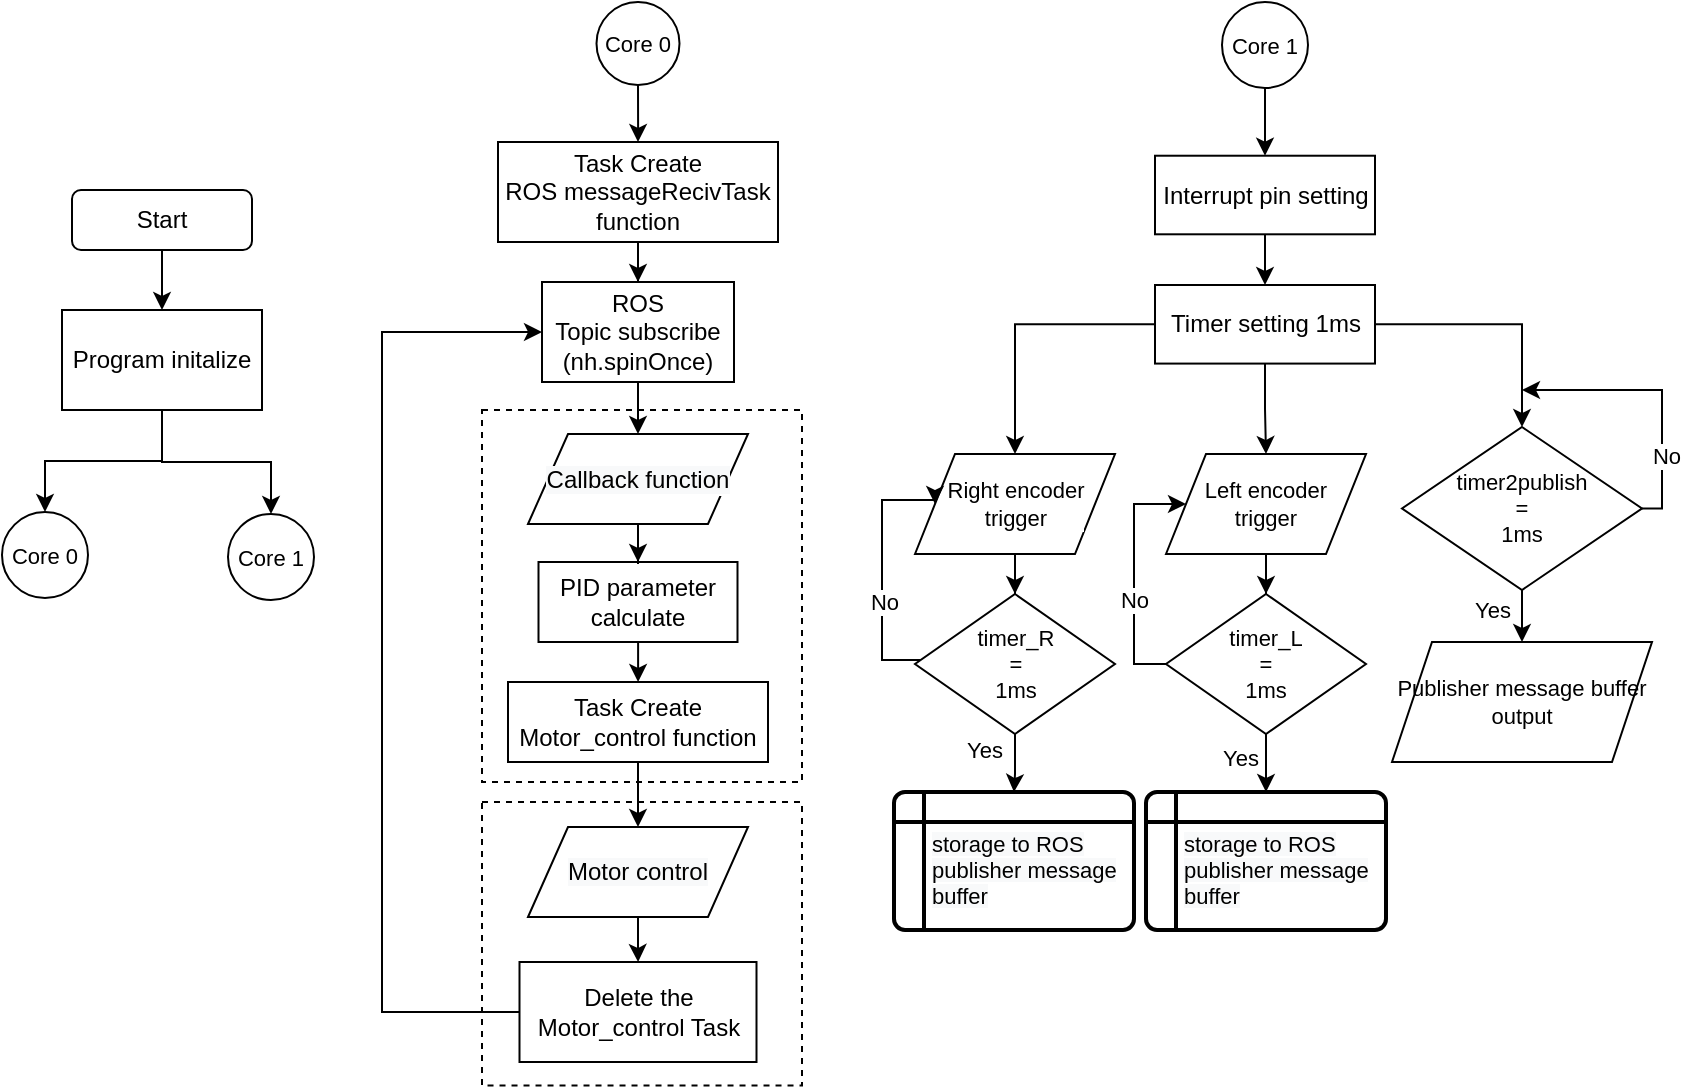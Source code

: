 <mxfile version="20.6.0" type="device"><diagram id="C5RBs43oDa-KdzZeNtuy" name="Page-1"><mxGraphModel dx="1098" dy="655" grid="1" gridSize="10" guides="1" tooltips="1" connect="1" arrows="1" fold="1" page="1" pageScale="1" pageWidth="1169" pageHeight="827" math="0" shadow="0"><root><mxCell id="WIyWlLk6GJQsqaUBKTNV-0"/><mxCell id="WIyWlLk6GJQsqaUBKTNV-1" parent="WIyWlLk6GJQsqaUBKTNV-0"/><mxCell id="tFpptPr6bqfpxgVU2TiE-47" value="" style="rounded=0;whiteSpace=wrap;html=1;fontSize=13;dashed=1;" vertex="1" parent="WIyWlLk6GJQsqaUBKTNV-1"><mxGeometry x="280" y="516" width="160" height="141.76" as="geometry"/></mxCell><mxCell id="tFpptPr6bqfpxgVU2TiE-21" value="" style="rounded=0;whiteSpace=wrap;html=1;fontSize=13;dashed=1;" vertex="1" parent="WIyWlLk6GJQsqaUBKTNV-1"><mxGeometry x="280" y="320" width="160" height="186" as="geometry"/></mxCell><mxCell id="tFpptPr6bqfpxgVU2TiE-1" style="edgeStyle=orthogonalEdgeStyle;rounded=0;orthogonalLoop=1;jettySize=auto;html=1;entryX=0.5;entryY=0;entryDx=0;entryDy=0;" edge="1" parent="WIyWlLk6GJQsqaUBKTNV-1" source="WIyWlLk6GJQsqaUBKTNV-3" target="tFpptPr6bqfpxgVU2TiE-0"><mxGeometry relative="1" as="geometry"/></mxCell><mxCell id="WIyWlLk6GJQsqaUBKTNV-3" value="Start" style="rounded=1;whiteSpace=wrap;html=1;fontSize=12;glass=0;strokeWidth=1;shadow=0;" parent="WIyWlLk6GJQsqaUBKTNV-1" vertex="1"><mxGeometry x="75" y="210" width="90" height="30" as="geometry"/></mxCell><mxCell id="tFpptPr6bqfpxgVU2TiE-51" style="edgeStyle=orthogonalEdgeStyle;rounded=0;orthogonalLoop=1;jettySize=auto;html=1;entryX=0.5;entryY=0;entryDx=0;entryDy=0;fontSize=11;fontColor=#000000;" edge="1" parent="WIyWlLk6GJQsqaUBKTNV-1" source="tFpptPr6bqfpxgVU2TiE-0" target="tFpptPr6bqfpxgVU2TiE-49"><mxGeometry relative="1" as="geometry"/></mxCell><mxCell id="tFpptPr6bqfpxgVU2TiE-55" style="edgeStyle=orthogonalEdgeStyle;rounded=0;orthogonalLoop=1;jettySize=auto;html=1;entryX=0.5;entryY=0;entryDx=0;entryDy=0;fontSize=11;fontColor=#000000;" edge="1" parent="WIyWlLk6GJQsqaUBKTNV-1" source="tFpptPr6bqfpxgVU2TiE-0" target="tFpptPr6bqfpxgVU2TiE-54"><mxGeometry relative="1" as="geometry"/></mxCell><mxCell id="tFpptPr6bqfpxgVU2TiE-0" value="Program initalize" style="rounded=0;whiteSpace=wrap;html=1;" vertex="1" parent="WIyWlLk6GJQsqaUBKTNV-1"><mxGeometry x="70" y="270" width="100" height="50" as="geometry"/></mxCell><mxCell id="tFpptPr6bqfpxgVU2TiE-33" style="edgeStyle=orthogonalEdgeStyle;rounded=0;orthogonalLoop=1;jettySize=auto;html=1;entryX=0.5;entryY=0;entryDx=0;entryDy=0;fontSize=11;fontColor=#000000;" edge="1" parent="WIyWlLk6GJQsqaUBKTNV-1" source="tFpptPr6bqfpxgVU2TiE-3" target="tFpptPr6bqfpxgVU2TiE-27"><mxGeometry relative="1" as="geometry"/></mxCell><mxCell id="tFpptPr6bqfpxgVU2TiE-3" value="ROS &lt;br&gt;Topic subscribe&lt;br&gt;(nh.spinOnce)" style="rounded=0;whiteSpace=wrap;html=1;" vertex="1" parent="WIyWlLk6GJQsqaUBKTNV-1"><mxGeometry x="310" y="256" width="96" height="50" as="geometry"/></mxCell><mxCell id="tFpptPr6bqfpxgVU2TiE-61" style="edgeStyle=orthogonalEdgeStyle;rounded=0;orthogonalLoop=1;jettySize=auto;html=1;entryX=0.5;entryY=0;entryDx=0;entryDy=0;fontSize=11;fontColor=#000000;" edge="1" parent="WIyWlLk6GJQsqaUBKTNV-1" source="tFpptPr6bqfpxgVU2TiE-10" target="tFpptPr6bqfpxgVU2TiE-58"><mxGeometry relative="1" as="geometry"/></mxCell><mxCell id="tFpptPr6bqfpxgVU2TiE-10" value="Task Create Motor_control function" style="rounded=0;whiteSpace=wrap;html=1;" vertex="1" parent="WIyWlLk6GJQsqaUBKTNV-1"><mxGeometry x="293" y="456" width="130" height="40" as="geometry"/></mxCell><mxCell id="tFpptPr6bqfpxgVU2TiE-20" style="edgeStyle=orthogonalEdgeStyle;rounded=0;orthogonalLoop=1;jettySize=auto;html=1;entryX=0.5;entryY=0;entryDx=0;entryDy=0;fontSize=13;" edge="1" parent="WIyWlLk6GJQsqaUBKTNV-1" source="tFpptPr6bqfpxgVU2TiE-14" target="tFpptPr6bqfpxgVU2TiE-10"><mxGeometry relative="1" as="geometry"/></mxCell><mxCell id="tFpptPr6bqfpxgVU2TiE-14" value="PID parameter calculate" style="rounded=0;whiteSpace=wrap;html=1;" vertex="1" parent="WIyWlLk6GJQsqaUBKTNV-1"><mxGeometry x="308.25" y="396" width="99.5" height="40" as="geometry"/></mxCell><mxCell id="tFpptPr6bqfpxgVU2TiE-39" style="edgeStyle=orthogonalEdgeStyle;rounded=0;orthogonalLoop=1;jettySize=auto;html=1;entryX=0.5;entryY=0;entryDx=0;entryDy=0;fontSize=11;fontColor=#000000;" edge="1" parent="WIyWlLk6GJQsqaUBKTNV-1" source="tFpptPr6bqfpxgVU2TiE-27" target="tFpptPr6bqfpxgVU2TiE-14"><mxGeometry relative="1" as="geometry"/></mxCell><mxCell id="tFpptPr6bqfpxgVU2TiE-27" value="&lt;span style=&quot;font-size: 12px; background-color: rgb(248, 249, 250);&quot;&gt;Callback function&lt;/span&gt;" style="shape=parallelogram;perimeter=parallelogramPerimeter;whiteSpace=wrap;html=1;fixedSize=1;labelBackgroundColor=#FFFFFF;fontSize=11;fontColor=#000000;" vertex="1" parent="WIyWlLk6GJQsqaUBKTNV-1"><mxGeometry x="303" y="332" width="110" height="45" as="geometry"/></mxCell><mxCell id="tFpptPr6bqfpxgVU2TiE-29" style="edgeStyle=orthogonalEdgeStyle;rounded=0;orthogonalLoop=1;jettySize=auto;html=1;entryX=0.5;entryY=0;entryDx=0;entryDy=0;fontSize=11;fontColor=#000000;" edge="1" parent="WIyWlLk6GJQsqaUBKTNV-1" source="tFpptPr6bqfpxgVU2TiE-28" target="tFpptPr6bqfpxgVU2TiE-3"><mxGeometry relative="1" as="geometry"/></mxCell><mxCell id="tFpptPr6bqfpxgVU2TiE-28" value="Task Create &lt;br&gt;ROS messageRecivTask function" style="rounded=0;whiteSpace=wrap;html=1;" vertex="1" parent="WIyWlLk6GJQsqaUBKTNV-1"><mxGeometry x="288" y="186" width="140" height="50" as="geometry"/></mxCell><mxCell id="tFpptPr6bqfpxgVU2TiE-45" style="edgeStyle=orthogonalEdgeStyle;rounded=0;orthogonalLoop=1;jettySize=auto;html=1;fontSize=11;fontColor=#000000;entryX=0;entryY=0.5;entryDx=0;entryDy=0;" edge="1" parent="WIyWlLk6GJQsqaUBKTNV-1" source="tFpptPr6bqfpxgVU2TiE-43" target="tFpptPr6bqfpxgVU2TiE-3"><mxGeometry relative="1" as="geometry"><mxPoint x="200" y="256" as="targetPoint"/><Array as="points"><mxPoint x="230" y="621.5"/><mxPoint x="230" y="281.5"/></Array></mxGeometry></mxCell><mxCell id="tFpptPr6bqfpxgVU2TiE-43" value="Delete the Motor_control Task" style="rounded=0;whiteSpace=wrap;html=1;" vertex="1" parent="WIyWlLk6GJQsqaUBKTNV-1"><mxGeometry x="298.75" y="596" width="118.5" height="50" as="geometry"/></mxCell><mxCell id="tFpptPr6bqfpxgVU2TiE-49" value="Core 0" style="ellipse;whiteSpace=wrap;html=1;aspect=fixed;labelBackgroundColor=#FFFFFF;fontSize=11;fontColor=#000000;" vertex="1" parent="WIyWlLk6GJQsqaUBKTNV-1"><mxGeometry x="40" y="371" width="43" height="43" as="geometry"/></mxCell><mxCell id="tFpptPr6bqfpxgVU2TiE-53" style="edgeStyle=orthogonalEdgeStyle;rounded=0;orthogonalLoop=1;jettySize=auto;html=1;entryX=0.5;entryY=0;entryDx=0;entryDy=0;fontSize=11;fontColor=#000000;" edge="1" parent="WIyWlLk6GJQsqaUBKTNV-1" source="tFpptPr6bqfpxgVU2TiE-52" target="tFpptPr6bqfpxgVU2TiE-28"><mxGeometry relative="1" as="geometry"/></mxCell><mxCell id="tFpptPr6bqfpxgVU2TiE-52" value="Core 0" style="ellipse;whiteSpace=wrap;html=1;aspect=fixed;labelBackgroundColor=#FFFFFF;fontSize=11;fontColor=#000000;" vertex="1" parent="WIyWlLk6GJQsqaUBKTNV-1"><mxGeometry x="337.25" y="116" width="41.5" height="41.5" as="geometry"/></mxCell><mxCell id="tFpptPr6bqfpxgVU2TiE-54" value="Core 1" style="ellipse;whiteSpace=wrap;html=1;aspect=fixed;labelBackgroundColor=#FFFFFF;fontSize=11;fontColor=#000000;" vertex="1" parent="WIyWlLk6GJQsqaUBKTNV-1"><mxGeometry x="153" y="372" width="43" height="43" as="geometry"/></mxCell><mxCell id="tFpptPr6bqfpxgVU2TiE-65" style="edgeStyle=orthogonalEdgeStyle;rounded=0;orthogonalLoop=1;jettySize=auto;html=1;entryX=0.5;entryY=0;entryDx=0;entryDy=0;fontSize=11;fontColor=#000000;" edge="1" parent="WIyWlLk6GJQsqaUBKTNV-1" source="tFpptPr6bqfpxgVU2TiE-57" target="tFpptPr6bqfpxgVU2TiE-63"><mxGeometry relative="1" as="geometry"/></mxCell><mxCell id="tFpptPr6bqfpxgVU2TiE-57" value="Core 1" style="ellipse;whiteSpace=wrap;html=1;aspect=fixed;labelBackgroundColor=#FFFFFF;fontSize=11;fontColor=#000000;" vertex="1" parent="WIyWlLk6GJQsqaUBKTNV-1"><mxGeometry x="650" y="116" width="43" height="43" as="geometry"/></mxCell><mxCell id="tFpptPr6bqfpxgVU2TiE-62" style="edgeStyle=orthogonalEdgeStyle;rounded=0;orthogonalLoop=1;jettySize=auto;html=1;fontSize=11;fontColor=#000000;" edge="1" parent="WIyWlLk6GJQsqaUBKTNV-1" source="tFpptPr6bqfpxgVU2TiE-58" target="tFpptPr6bqfpxgVU2TiE-43"><mxGeometry relative="1" as="geometry"/></mxCell><mxCell id="tFpptPr6bqfpxgVU2TiE-58" value="&lt;span style=&quot;font-size: 12px; background-color: rgb(248, 249, 250);&quot;&gt;Motor control&lt;/span&gt;" style="shape=parallelogram;perimeter=parallelogramPerimeter;whiteSpace=wrap;html=1;fixedSize=1;labelBackgroundColor=#FFFFFF;fontSize=11;fontColor=#000000;" vertex="1" parent="WIyWlLk6GJQsqaUBKTNV-1"><mxGeometry x="303" y="528.5" width="110" height="45" as="geometry"/></mxCell><mxCell id="tFpptPr6bqfpxgVU2TiE-67" style="edgeStyle=orthogonalEdgeStyle;rounded=0;orthogonalLoop=1;jettySize=auto;html=1;entryX=0.5;entryY=0;entryDx=0;entryDy=0;fontSize=11;fontColor=#000000;" edge="1" parent="WIyWlLk6GJQsqaUBKTNV-1" source="tFpptPr6bqfpxgVU2TiE-63" target="tFpptPr6bqfpxgVU2TiE-66"><mxGeometry relative="1" as="geometry"/></mxCell><mxCell id="tFpptPr6bqfpxgVU2TiE-63" value="Interrupt pin setting" style="rounded=0;whiteSpace=wrap;html=1;" vertex="1" parent="WIyWlLk6GJQsqaUBKTNV-1"><mxGeometry x="616.5" y="192.86" width="110" height="39.29" as="geometry"/></mxCell><mxCell id="tFpptPr6bqfpxgVU2TiE-70" style="edgeStyle=orthogonalEdgeStyle;rounded=0;orthogonalLoop=1;jettySize=auto;html=1;fontSize=11;fontColor=#000000;" edge="1" parent="WIyWlLk6GJQsqaUBKTNV-1" source="tFpptPr6bqfpxgVU2TiE-66" target="tFpptPr6bqfpxgVU2TiE-68"><mxGeometry relative="1" as="geometry"/></mxCell><mxCell id="tFpptPr6bqfpxgVU2TiE-71" style="edgeStyle=orthogonalEdgeStyle;rounded=0;orthogonalLoop=1;jettySize=auto;html=1;fontSize=11;fontColor=#000000;" edge="1" parent="WIyWlLk6GJQsqaUBKTNV-1" source="tFpptPr6bqfpxgVU2TiE-66" target="tFpptPr6bqfpxgVU2TiE-69"><mxGeometry relative="1" as="geometry"/></mxCell><mxCell id="tFpptPr6bqfpxgVU2TiE-86" style="edgeStyle=orthogonalEdgeStyle;rounded=0;orthogonalLoop=1;jettySize=auto;html=1;fontSize=11;fontColor=#000000;" edge="1" parent="WIyWlLk6GJQsqaUBKTNV-1" source="tFpptPr6bqfpxgVU2TiE-66" target="tFpptPr6bqfpxgVU2TiE-85"><mxGeometry relative="1" as="geometry"/></mxCell><mxCell id="tFpptPr6bqfpxgVU2TiE-66" value="Timer setting 1ms" style="rounded=0;whiteSpace=wrap;html=1;" vertex="1" parent="WIyWlLk6GJQsqaUBKTNV-1"><mxGeometry x="616.5" y="257.5" width="110" height="39.29" as="geometry"/></mxCell><mxCell id="tFpptPr6bqfpxgVU2TiE-76" style="edgeStyle=orthogonalEdgeStyle;rounded=0;orthogonalLoop=1;jettySize=auto;html=1;entryX=0.5;entryY=0;entryDx=0;entryDy=0;fontSize=11;fontColor=#000000;" edge="1" parent="WIyWlLk6GJQsqaUBKTNV-1" source="tFpptPr6bqfpxgVU2TiE-68" target="tFpptPr6bqfpxgVU2TiE-72"><mxGeometry relative="1" as="geometry"/></mxCell><mxCell id="tFpptPr6bqfpxgVU2TiE-68" value="Right encoder &lt;br&gt;trigger" style="shape=parallelogram;perimeter=parallelogramPerimeter;whiteSpace=wrap;html=1;fixedSize=1;labelBackgroundColor=#FFFFFF;fontSize=11;fontColor=#000000;" vertex="1" parent="WIyWlLk6GJQsqaUBKTNV-1"><mxGeometry x="496.5" y="342" width="100" height="50" as="geometry"/></mxCell><mxCell id="tFpptPr6bqfpxgVU2TiE-75" style="edgeStyle=orthogonalEdgeStyle;rounded=0;orthogonalLoop=1;jettySize=auto;html=1;entryX=0.5;entryY=0;entryDx=0;entryDy=0;fontSize=11;fontColor=#000000;" edge="1" parent="WIyWlLk6GJQsqaUBKTNV-1" source="tFpptPr6bqfpxgVU2TiE-69" target="tFpptPr6bqfpxgVU2TiE-74"><mxGeometry relative="1" as="geometry"/></mxCell><mxCell id="tFpptPr6bqfpxgVU2TiE-69" value="Left encoder &lt;br&gt;trigger" style="shape=parallelogram;perimeter=parallelogramPerimeter;whiteSpace=wrap;html=1;fixedSize=1;labelBackgroundColor=#FFFFFF;fontSize=11;fontColor=#000000;" vertex="1" parent="WIyWlLk6GJQsqaUBKTNV-1"><mxGeometry x="622" y="342" width="100" height="50" as="geometry"/></mxCell><mxCell id="tFpptPr6bqfpxgVU2TiE-79" style="edgeStyle=orthogonalEdgeStyle;rounded=0;orthogonalLoop=1;jettySize=auto;html=1;fontSize=11;fontColor=#000000;entryX=0;entryY=0.5;entryDx=0;entryDy=0;" edge="1" parent="WIyWlLk6GJQsqaUBKTNV-1" source="tFpptPr6bqfpxgVU2TiE-72" target="tFpptPr6bqfpxgVU2TiE-68"><mxGeometry relative="1" as="geometry"><mxPoint x="480" y="350" as="targetPoint"/><Array as="points"><mxPoint x="480" y="445"/><mxPoint x="480" y="365"/></Array></mxGeometry></mxCell><mxCell id="tFpptPr6bqfpxgVU2TiE-81" value="No" style="edgeLabel;html=1;align=center;verticalAlign=middle;resizable=0;points=[];fontSize=11;fontColor=#000000;" vertex="1" connectable="0" parent="tFpptPr6bqfpxgVU2TiE-79"><mxGeometry x="-0.524" y="-1" relative="1" as="geometry"><mxPoint y="-18" as="offset"/></mxGeometry></mxCell><mxCell id="tFpptPr6bqfpxgVU2TiE-91" value="Yes" style="edgeStyle=orthogonalEdgeStyle;rounded=0;orthogonalLoop=1;jettySize=auto;html=1;fontSize=11;fontColor=#000000;" edge="1" parent="WIyWlLk6GJQsqaUBKTNV-1" source="tFpptPr6bqfpxgVU2TiE-72" target="tFpptPr6bqfpxgVU2TiE-89"><mxGeometry x="-0.458" y="-16" relative="1" as="geometry"><mxPoint as="offset"/></mxGeometry></mxCell><mxCell id="tFpptPr6bqfpxgVU2TiE-72" value="timer_R&lt;br&gt;=&lt;br&gt;1ms" style="rhombus;whiteSpace=wrap;html=1;labelBackgroundColor=none;fontSize=11;fontColor=#000000;" vertex="1" parent="WIyWlLk6GJQsqaUBKTNV-1"><mxGeometry x="496.5" y="412" width="100" height="70" as="geometry"/></mxCell><mxCell id="tFpptPr6bqfpxgVU2TiE-83" style="edgeStyle=orthogonalEdgeStyle;rounded=0;orthogonalLoop=1;jettySize=auto;html=1;fontSize=11;fontColor=#000000;entryX=0;entryY=0.5;entryDx=0;entryDy=0;" edge="1" parent="WIyWlLk6GJQsqaUBKTNV-1" source="tFpptPr6bqfpxgVU2TiE-74" target="tFpptPr6bqfpxgVU2TiE-69"><mxGeometry relative="1" as="geometry"><mxPoint x="620" y="360" as="targetPoint"/><Array as="points"><mxPoint x="606" y="447"/><mxPoint x="606" y="367"/></Array></mxGeometry></mxCell><mxCell id="tFpptPr6bqfpxgVU2TiE-84" value="No" style="edgeLabel;html=1;align=center;verticalAlign=middle;resizable=0;points=[];fontSize=11;fontColor=#000000;" vertex="1" connectable="0" parent="tFpptPr6bqfpxgVU2TiE-83"><mxGeometry x="-0.574" relative="1" as="geometry"><mxPoint y="-22" as="offset"/></mxGeometry></mxCell><mxCell id="tFpptPr6bqfpxgVU2TiE-94" style="edgeStyle=orthogonalEdgeStyle;rounded=0;orthogonalLoop=1;jettySize=auto;html=1;entryX=0.5;entryY=0;entryDx=0;entryDy=0;fontSize=11;fontColor=#000000;" edge="1" parent="WIyWlLk6GJQsqaUBKTNV-1" source="tFpptPr6bqfpxgVU2TiE-74" target="tFpptPr6bqfpxgVU2TiE-92"><mxGeometry relative="1" as="geometry"/></mxCell><mxCell id="tFpptPr6bqfpxgVU2TiE-96" value="Yes" style="edgeLabel;html=1;align=center;verticalAlign=middle;resizable=0;points=[];fontSize=11;fontColor=#000000;" vertex="1" connectable="0" parent="tFpptPr6bqfpxgVU2TiE-94"><mxGeometry x="-0.752" y="-1" relative="1" as="geometry"><mxPoint x="-12" y="5" as="offset"/></mxGeometry></mxCell><mxCell id="tFpptPr6bqfpxgVU2TiE-74" value="timer_L &lt;br&gt;=&lt;br&gt;1ms" style="rhombus;whiteSpace=wrap;html=1;labelBackgroundColor=none;fontSize=11;fontColor=#000000;" vertex="1" parent="WIyWlLk6GJQsqaUBKTNV-1"><mxGeometry x="622" y="412" width="100" height="70" as="geometry"/></mxCell><mxCell id="tFpptPr6bqfpxgVU2TiE-87" style="edgeStyle=orthogonalEdgeStyle;rounded=0;orthogonalLoop=1;jettySize=auto;html=1;fontSize=11;fontColor=#000000;" edge="1" parent="WIyWlLk6GJQsqaUBKTNV-1" source="tFpptPr6bqfpxgVU2TiE-85"><mxGeometry relative="1" as="geometry"><mxPoint x="800" y="310" as="targetPoint"/><Array as="points"><mxPoint x="870" y="369"/><mxPoint x="870" y="310"/></Array></mxGeometry></mxCell><mxCell id="tFpptPr6bqfpxgVU2TiE-88" value="No" style="edgeLabel;html=1;align=center;verticalAlign=middle;resizable=0;points=[];fontSize=11;fontColor=#000000;" vertex="1" connectable="0" parent="tFpptPr6bqfpxgVU2TiE-87"><mxGeometry x="-0.701" y="-2" relative="1" as="geometry"><mxPoint y="-16" as="offset"/></mxGeometry></mxCell><mxCell id="tFpptPr6bqfpxgVU2TiE-98" style="edgeStyle=orthogonalEdgeStyle;rounded=0;orthogonalLoop=1;jettySize=auto;html=1;entryX=0.5;entryY=0;entryDx=0;entryDy=0;fontSize=11;fontColor=#000000;" edge="1" parent="WIyWlLk6GJQsqaUBKTNV-1" source="tFpptPr6bqfpxgVU2TiE-85" target="tFpptPr6bqfpxgVU2TiE-97"><mxGeometry relative="1" as="geometry"/></mxCell><mxCell id="tFpptPr6bqfpxgVU2TiE-99" value="Yes" style="edgeLabel;html=1;align=center;verticalAlign=middle;resizable=0;points=[];fontSize=11;fontColor=#000000;" vertex="1" connectable="0" parent="tFpptPr6bqfpxgVU2TiE-98"><mxGeometry x="-0.787" y="-1" relative="1" as="geometry"><mxPoint x="-14" y="4" as="offset"/></mxGeometry></mxCell><mxCell id="tFpptPr6bqfpxgVU2TiE-85" value="timer2publish&lt;br&gt;=&lt;br&gt;1ms" style="rhombus;whiteSpace=wrap;html=1;labelBackgroundColor=none;fontSize=11;fontColor=#000000;" vertex="1" parent="WIyWlLk6GJQsqaUBKTNV-1"><mxGeometry x="740" y="328.5" width="120" height="81.5" as="geometry"/></mxCell><mxCell id="tFpptPr6bqfpxgVU2TiE-89" value="" style="shape=internalStorage;whiteSpace=wrap;html=1;dx=15;dy=15;rounded=1;arcSize=8;strokeWidth=2;labelBackgroundColor=none;fontSize=11;fontColor=#000000;" vertex="1" parent="WIyWlLk6GJQsqaUBKTNV-1"><mxGeometry x="486" y="511" width="120" height="69" as="geometry"/></mxCell><mxCell id="tFpptPr6bqfpxgVU2TiE-90" value="&lt;span style=&quot;color: rgb(0, 0, 0); font-family: Helvetica; font-size: 11px; font-style: normal; font-variant-ligatures: normal; font-variant-caps: normal; font-weight: 400; letter-spacing: normal; orphans: 2; text-align: center; text-indent: 0px; text-transform: none; widows: 2; word-spacing: 0px; -webkit-text-stroke-width: 0px; background-color: rgb(248, 249, 250); text-decoration-thickness: initial; text-decoration-style: initial; text-decoration-color: initial; float: none; display: inline !important;&quot;&gt;storage to ROS publisher message buffer&lt;/span&gt;" style="text;whiteSpace=wrap;html=1;fontSize=11;fontColor=#000000;" vertex="1" parent="WIyWlLk6GJQsqaUBKTNV-1"><mxGeometry x="503" y="524" width="111" height="60" as="geometry"/></mxCell><mxCell id="tFpptPr6bqfpxgVU2TiE-92" value="" style="shape=internalStorage;whiteSpace=wrap;html=1;dx=15;dy=15;rounded=1;arcSize=8;strokeWidth=2;labelBackgroundColor=none;fontSize=11;fontColor=#000000;" vertex="1" parent="WIyWlLk6GJQsqaUBKTNV-1"><mxGeometry x="612" y="511" width="120" height="69" as="geometry"/></mxCell><mxCell id="tFpptPr6bqfpxgVU2TiE-93" value="&lt;span style=&quot;color: rgb(0, 0, 0); font-family: Helvetica; font-size: 11px; font-style: normal; font-variant-ligatures: normal; font-variant-caps: normal; font-weight: 400; letter-spacing: normal; orphans: 2; text-align: center; text-indent: 0px; text-transform: none; widows: 2; word-spacing: 0px; -webkit-text-stroke-width: 0px; background-color: rgb(248, 249, 250); text-decoration-thickness: initial; text-decoration-style: initial; text-decoration-color: initial; float: none; display: inline !important;&quot;&gt;storage to ROS publisher message buffer&lt;/span&gt;" style="text;whiteSpace=wrap;html=1;fontSize=11;fontColor=#000000;" vertex="1" parent="WIyWlLk6GJQsqaUBKTNV-1"><mxGeometry x="629" y="524" width="111" height="60" as="geometry"/></mxCell><mxCell id="tFpptPr6bqfpxgVU2TiE-97" value="Publisher message buffer output" style="shape=parallelogram;perimeter=parallelogramPerimeter;whiteSpace=wrap;html=1;fixedSize=1;labelBackgroundColor=none;fontSize=11;fontColor=#000000;" vertex="1" parent="WIyWlLk6GJQsqaUBKTNV-1"><mxGeometry x="735" y="436" width="130" height="60" as="geometry"/></mxCell></root></mxGraphModel></diagram></mxfile>